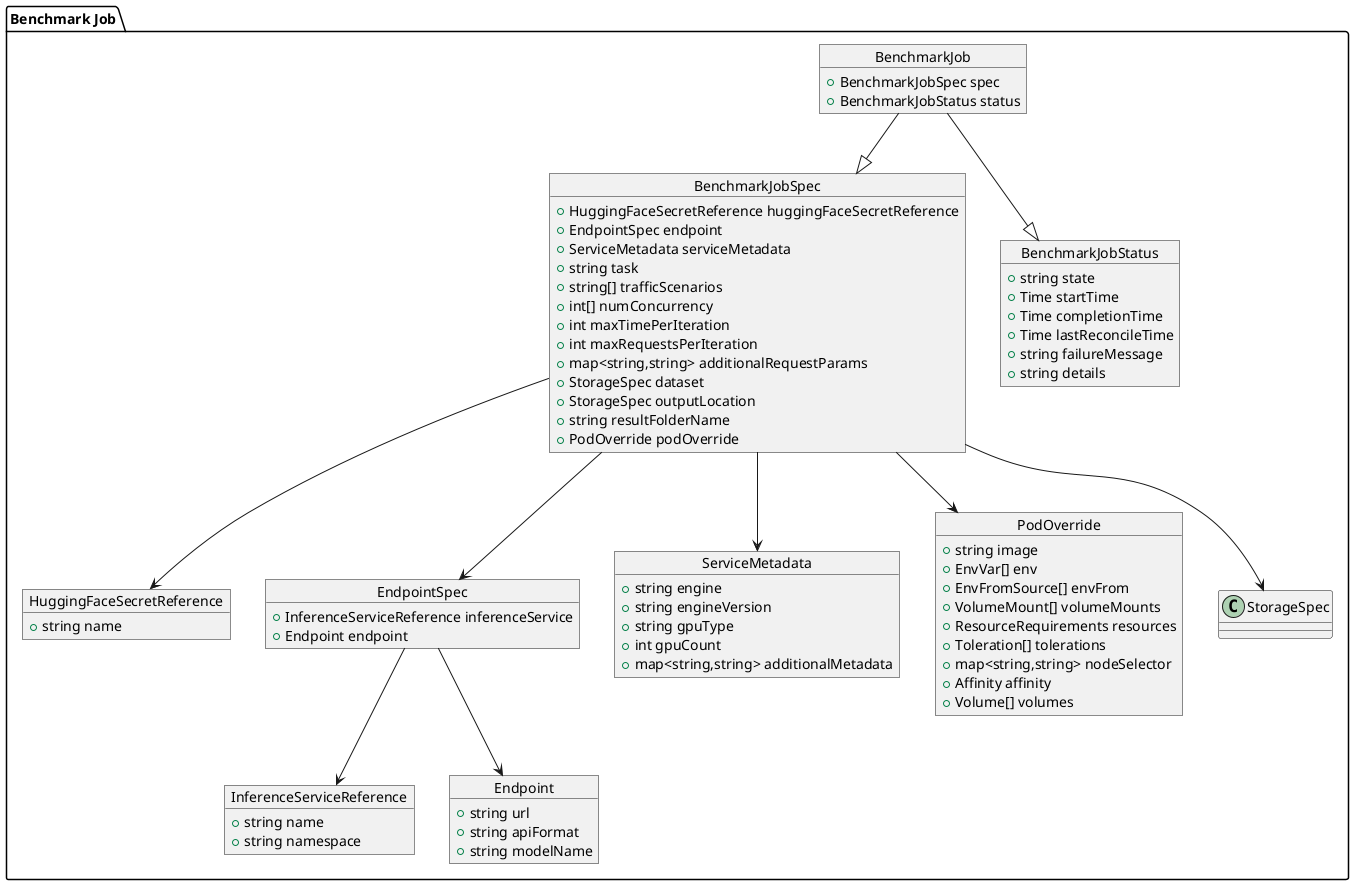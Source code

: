 @startuml BenchmarkJob

package "Benchmark Job" {
  object BenchmarkJob {
    + BenchmarkJobSpec spec
    + BenchmarkJobStatus status
  }

  object BenchmarkJobSpec {
    + HuggingFaceSecretReference huggingFaceSecretReference
    + EndpointSpec endpoint
    + ServiceMetadata serviceMetadata
    + string task
    + string[] trafficScenarios
    + int[] numConcurrency
    + int maxTimePerIteration
    + int maxRequestsPerIteration
    + map<string,string> additionalRequestParams
    + StorageSpec dataset
    + StorageSpec outputLocation
    + string resultFolderName
    + PodOverride podOverride
  }

  object HuggingFaceSecretReference {
    + string name
  }

  object EndpointSpec {
    + InferenceServiceReference inferenceService
    + Endpoint endpoint
  }

  object InferenceServiceReference {
    + string name
    + string namespace
  }

  object Endpoint {
    + string url
    + string apiFormat
    + string modelName
  }

  object ServiceMetadata {
    + string engine
    + string engineVersion
    + string gpuType
    + int gpuCount
    + map<string,string> additionalMetadata
  }

  object PodOverride {
    + string image
    + EnvVar[] env
    + EnvFromSource[] envFrom
    + VolumeMount[] volumeMounts
    + ResourceRequirements resources
    + Toleration[] tolerations
    + map<string,string> nodeSelector
    + Affinity affinity
    + Volume[] volumes
  }

  object BenchmarkJobStatus {
    + string state
    + Time startTime
    + Time completionTime
    + Time lastReconcileTime
    + string failureMessage
    + string details
  }

  BenchmarkJob --|> BenchmarkJobSpec
  BenchmarkJob --|> BenchmarkJobStatus
  BenchmarkJobSpec --> HuggingFaceSecretReference
  BenchmarkJobSpec --> EndpointSpec
  BenchmarkJobSpec --> ServiceMetadata
  BenchmarkJobSpec --> StorageSpec
  BenchmarkJobSpec --> PodOverride
  EndpointSpec --> InferenceServiceReference
  EndpointSpec --> Endpoint
}

@enduml
